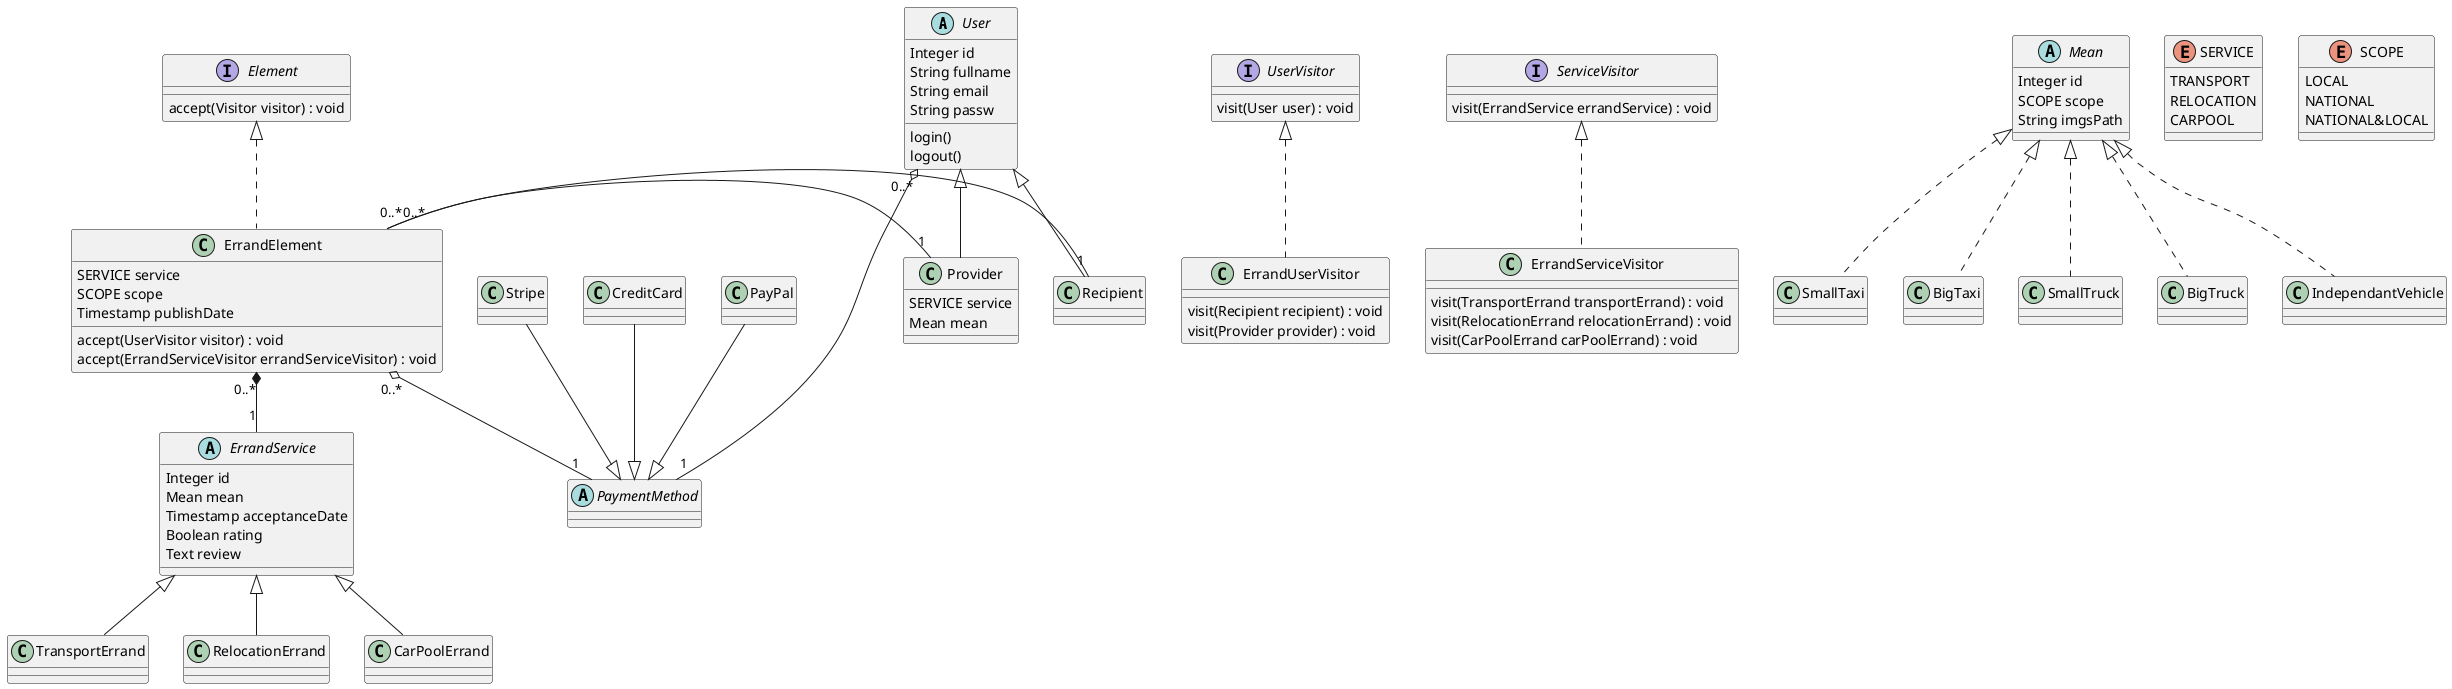 @startuml
'https://plantuml.com/class-diagram

abstract class User
class Recipient
class Provider
class ErrandElement
class CreditCard
interface UserVisitor
interface ServiceVisitor
abstract class PaymentMethod
class CreditCard
class PayPal
class Stripe

'Inheritance
User <|-- Recipient
User <|-- Provider
ErrandService  <|-- TransportErrand
ErrandService  <|-- RelocationErrand
ErrandService  <|-- CarPoolErrand

'association
ErrandElement "0..*" - "1" Provider
ErrandElement "0..*" - "1" Recipient
ErrandElement "0..*" *-- "1" ErrandService

'aggregation
User "0..*" o-- "1" PaymentMethod
ErrandElement "0..*" o-- "1" PaymentMethod

'class Provider implements ProviderService
class ErrandElement implements Element
class ErrandUserVisitor implements UserVisitor
class ErrandServiceVisitor implements ServiceVisitor
class SmallTaxi implements Mean
class BigTaxi implements Mean
class SmallTruck implements Mean
class BigTruck implements Mean
class IndependantVehicle implements Mean

Stripe --|> PaymentMethod
CreditCard --|> PaymentMethod
PayPal --|> PaymentMethod

abstract class ErrandService{
    Integer id
    Mean mean
    Timestamp acceptanceDate
    Boolean rating
    Text review
}

abstract class User {
    Integer id
    String fullname
    String email
    String passw
    login()
    logout()
}

abstract class Mean{
    Integer id
    SCOPE scope
    String imgsPath
}

'interface ProviderService{
'    SERVICE service
'    Mean mean
'}

class Recipient{
}
class Provider{
 SERVICE service
 Mean mean
}


interface Element{
    accept(Visitor visitor) : void
}

class ErrandElement{
    SERVICE service
    SCOPE scope
'    ErrandService errandService
'    PaymentMethod paymentMethod
    Timestamp publishDate
    accept(UserVisitor visitor) : void
    accept(ErrandServiceVisitor errandServiceVisitor) : void
}

interface UserVisitor{
    visit(User user) : void
}
interface ServiceVisitor{
    visit(ErrandService errandService) : void
}

class ErrandUserVisitor{
    visit(Recipient recipient) : void
    visit(Provider provider) : void

}

class ErrandServiceVisitor{
    visit(TransportErrand transportErrand) : void
    visit(RelocationErrand relocationErrand) : void
    visit(CarPoolErrand carPoolErrand) : void
}

enum SERVICE {
TRANSPORT
RELOCATION
CARPOOL
}
enum SCOPE {
LOCAL
NATIONAL
NATIONAL&LOCAL
}

@enduml